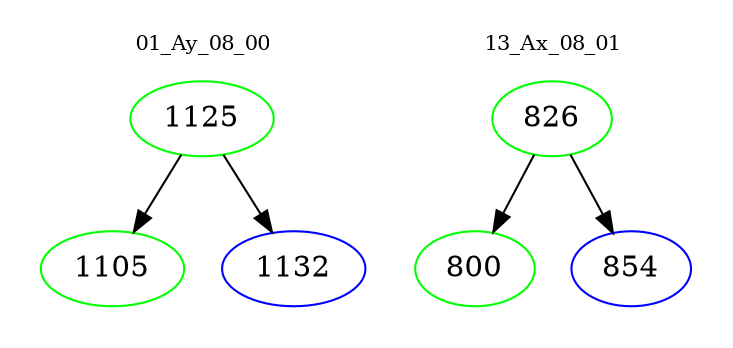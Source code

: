 digraph{
subgraph cluster_0 {
color = white
label = "01_Ay_08_00";
fontsize=10;
T0_1125 [label="1125", color="green"]
T0_1125 -> T0_1105 [color="black"]
T0_1105 [label="1105", color="green"]
T0_1125 -> T0_1132 [color="black"]
T0_1132 [label="1132", color="blue"]
}
subgraph cluster_1 {
color = white
label = "13_Ax_08_01";
fontsize=10;
T1_826 [label="826", color="green"]
T1_826 -> T1_800 [color="black"]
T1_800 [label="800", color="green"]
T1_826 -> T1_854 [color="black"]
T1_854 [label="854", color="blue"]
}
}
